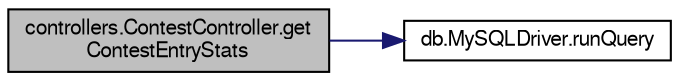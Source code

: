 digraph "controllers.ContestController.getContestEntryStats"
{
  bgcolor="transparent";
  edge [fontname="FreeSans",fontsize="10",labelfontname="FreeSans",labelfontsize="10"];
  node [fontname="FreeSans",fontsize="10",shape=record];
  rankdir="LR";
  Node1 [label="controllers.ContestController.get\lContestEntryStats",height=0.2,width=0.4,color="black", fillcolor="grey75", style="filled", fontcolor="black"];
  Node1 -> Node2 [color="midnightblue",fontsize="10",style="solid",fontname="FreeSans"];
  Node2 [label="db.MySQLDriver.runQuery",height=0.2,width=0.4,color="black",URL="$classdb_1_1MySQLDriver.html#a88dbd83b514760694646f5cac76e9024"];
}
